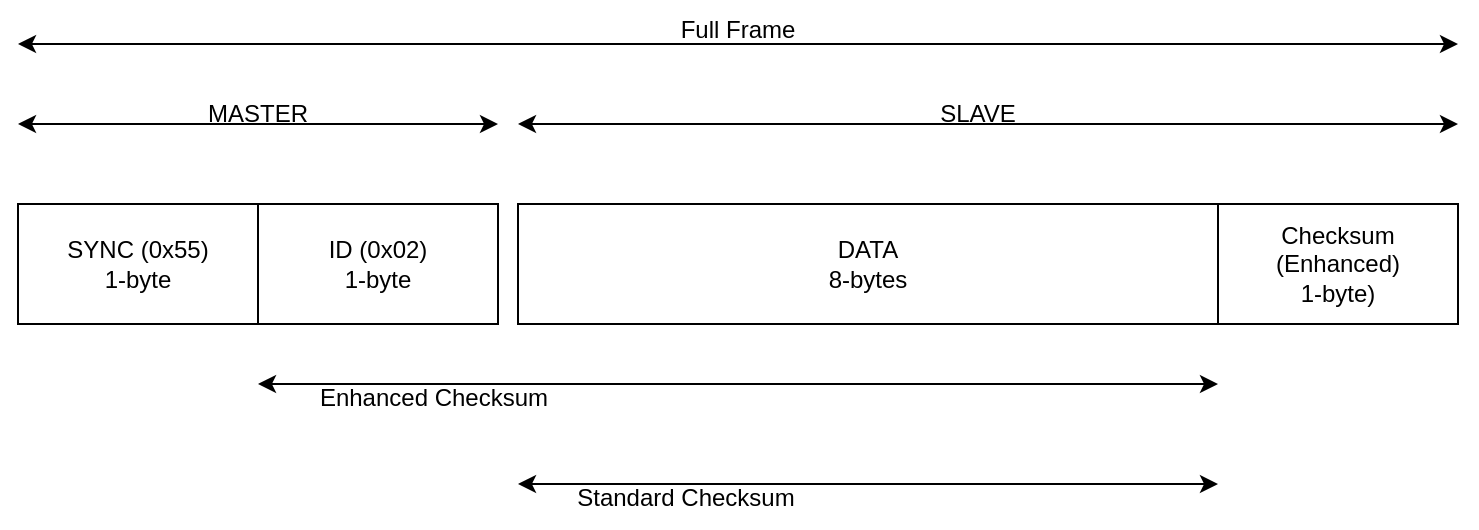 <mxfile version="24.1.0" type="device">
  <diagram name="Page-1" id="PEr-05Kz4Tjc-VRZEbms">
    <mxGraphModel dx="1430" dy="577" grid="1" gridSize="10" guides="1" tooltips="1" connect="1" arrows="1" fold="1" page="1" pageScale="1" pageWidth="827" pageHeight="1169" math="0" shadow="0">
      <root>
        <mxCell id="0" />
        <mxCell id="1" parent="0" />
        <mxCell id="9nGUcZ4Wk8Mk_ApcaRme-1" value="SYNC (0x55)&lt;br&gt;1-byte" style="rounded=0;whiteSpace=wrap;html=1;" vertex="1" parent="1">
          <mxGeometry x="80" y="120" width="120" height="60" as="geometry" />
        </mxCell>
        <mxCell id="9nGUcZ4Wk8Mk_ApcaRme-2" value="ID (0x02)&lt;br&gt;1-byte" style="rounded=0;whiteSpace=wrap;html=1;" vertex="1" parent="1">
          <mxGeometry x="200" y="120" width="120" height="60" as="geometry" />
        </mxCell>
        <mxCell id="9nGUcZ4Wk8Mk_ApcaRme-3" value="" style="endArrow=classic;startArrow=classic;html=1;rounded=0;" edge="1" parent="1">
          <mxGeometry width="50" height="50" relative="1" as="geometry">
            <mxPoint x="80" y="80" as="sourcePoint" />
            <mxPoint x="320" y="80" as="targetPoint" />
          </mxGeometry>
        </mxCell>
        <mxCell id="9nGUcZ4Wk8Mk_ApcaRme-4" value="MASTER" style="text;html=1;align=center;verticalAlign=middle;whiteSpace=wrap;rounded=0;" vertex="1" parent="1">
          <mxGeometry x="170" y="60" width="60" height="30" as="geometry" />
        </mxCell>
        <mxCell id="9nGUcZ4Wk8Mk_ApcaRme-5" value="DATA&lt;br&gt;8-bytes" style="rounded=0;whiteSpace=wrap;html=1;" vertex="1" parent="1">
          <mxGeometry x="330" y="120" width="350" height="60" as="geometry" />
        </mxCell>
        <mxCell id="9nGUcZ4Wk8Mk_ApcaRme-6" value="Checksum&lt;br&gt;(Enhanced)&lt;br&gt;1-byte)" style="rounded=0;whiteSpace=wrap;html=1;" vertex="1" parent="1">
          <mxGeometry x="680" y="120" width="120" height="60" as="geometry" />
        </mxCell>
        <mxCell id="9nGUcZ4Wk8Mk_ApcaRme-7" value="" style="endArrow=classic;startArrow=classic;html=1;rounded=0;" edge="1" parent="1">
          <mxGeometry width="50" height="50" relative="1" as="geometry">
            <mxPoint x="330" y="80" as="sourcePoint" />
            <mxPoint x="800" y="80" as="targetPoint" />
          </mxGeometry>
        </mxCell>
        <mxCell id="9nGUcZ4Wk8Mk_ApcaRme-8" value="SLAVE" style="text;html=1;align=center;verticalAlign=middle;whiteSpace=wrap;rounded=0;" vertex="1" parent="1">
          <mxGeometry x="530" y="60" width="60" height="30" as="geometry" />
        </mxCell>
        <mxCell id="9nGUcZ4Wk8Mk_ApcaRme-9" value="" style="endArrow=classic;startArrow=classic;html=1;rounded=0;" edge="1" parent="1">
          <mxGeometry width="50" height="50" relative="1" as="geometry">
            <mxPoint x="200" y="210" as="sourcePoint" />
            <mxPoint x="680" y="210" as="targetPoint" />
          </mxGeometry>
        </mxCell>
        <mxCell id="9nGUcZ4Wk8Mk_ApcaRme-12" value="Enhanced Checksum" style="text;html=1;align=center;verticalAlign=middle;whiteSpace=wrap;rounded=0;" vertex="1" parent="1">
          <mxGeometry x="220" y="202" width="136" height="30" as="geometry" />
        </mxCell>
        <mxCell id="9nGUcZ4Wk8Mk_ApcaRme-15" value="" style="endArrow=classic;startArrow=classic;html=1;rounded=0;" edge="1" parent="1">
          <mxGeometry width="50" height="50" relative="1" as="geometry">
            <mxPoint x="330" y="260" as="sourcePoint" />
            <mxPoint x="680" y="260" as="targetPoint" />
          </mxGeometry>
        </mxCell>
        <mxCell id="9nGUcZ4Wk8Mk_ApcaRme-16" value="Standard Checksum" style="text;html=1;align=center;verticalAlign=middle;whiteSpace=wrap;rounded=0;" vertex="1" parent="1">
          <mxGeometry x="346" y="252" width="136" height="30" as="geometry" />
        </mxCell>
        <mxCell id="9nGUcZ4Wk8Mk_ApcaRme-17" value="" style="endArrow=classic;startArrow=classic;html=1;rounded=0;" edge="1" parent="1">
          <mxGeometry width="50" height="50" relative="1" as="geometry">
            <mxPoint x="80" y="40" as="sourcePoint" />
            <mxPoint x="800" y="40" as="targetPoint" />
          </mxGeometry>
        </mxCell>
        <mxCell id="9nGUcZ4Wk8Mk_ApcaRme-18" value="Full Frame" style="text;html=1;align=center;verticalAlign=middle;whiteSpace=wrap;rounded=0;" vertex="1" parent="1">
          <mxGeometry x="410" y="18" width="60" height="30" as="geometry" />
        </mxCell>
      </root>
    </mxGraphModel>
  </diagram>
</mxfile>
